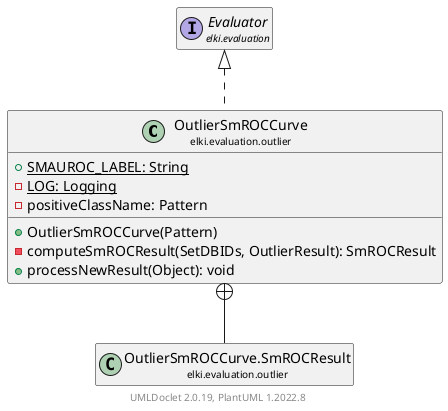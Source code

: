 @startuml
    remove .*\.(Instance|Par|Parameterizer|Factory)$
    set namespaceSeparator none
    hide empty fields
    hide empty methods

    class "<size:14>OutlierSmROCCurve\n<size:10>elki.evaluation.outlier" as elki.evaluation.outlier.OutlierSmROCCurve [[OutlierSmROCCurve.html]] {
        {static} +SMAUROC_LABEL: String
        {static} -LOG: Logging
        -positiveClassName: Pattern
        +OutlierSmROCCurve(Pattern)
        -computeSmROCResult(SetDBIDs, OutlierResult): SmROCResult
        +processNewResult(Object): void
    }

    interface "<size:14>Evaluator\n<size:10>elki.evaluation" as elki.evaluation.Evaluator [[../Evaluator.html]]
    class "<size:14>OutlierSmROCCurve.SmROCResult\n<size:10>elki.evaluation.outlier" as elki.evaluation.outlier.OutlierSmROCCurve.SmROCResult [[OutlierSmROCCurve.SmROCResult.html]]
    class "<size:14>OutlierSmROCCurve.Par\n<size:10>elki.evaluation.outlier" as elki.evaluation.outlier.OutlierSmROCCurve.Par [[OutlierSmROCCurve.Par.html]]

    elki.evaluation.Evaluator <|.. elki.evaluation.outlier.OutlierSmROCCurve
    elki.evaluation.outlier.OutlierSmROCCurve +-- elki.evaluation.outlier.OutlierSmROCCurve.SmROCResult
    elki.evaluation.outlier.OutlierSmROCCurve +-- elki.evaluation.outlier.OutlierSmROCCurve.Par

    center footer UMLDoclet 2.0.19, PlantUML 1.2022.8
@enduml
